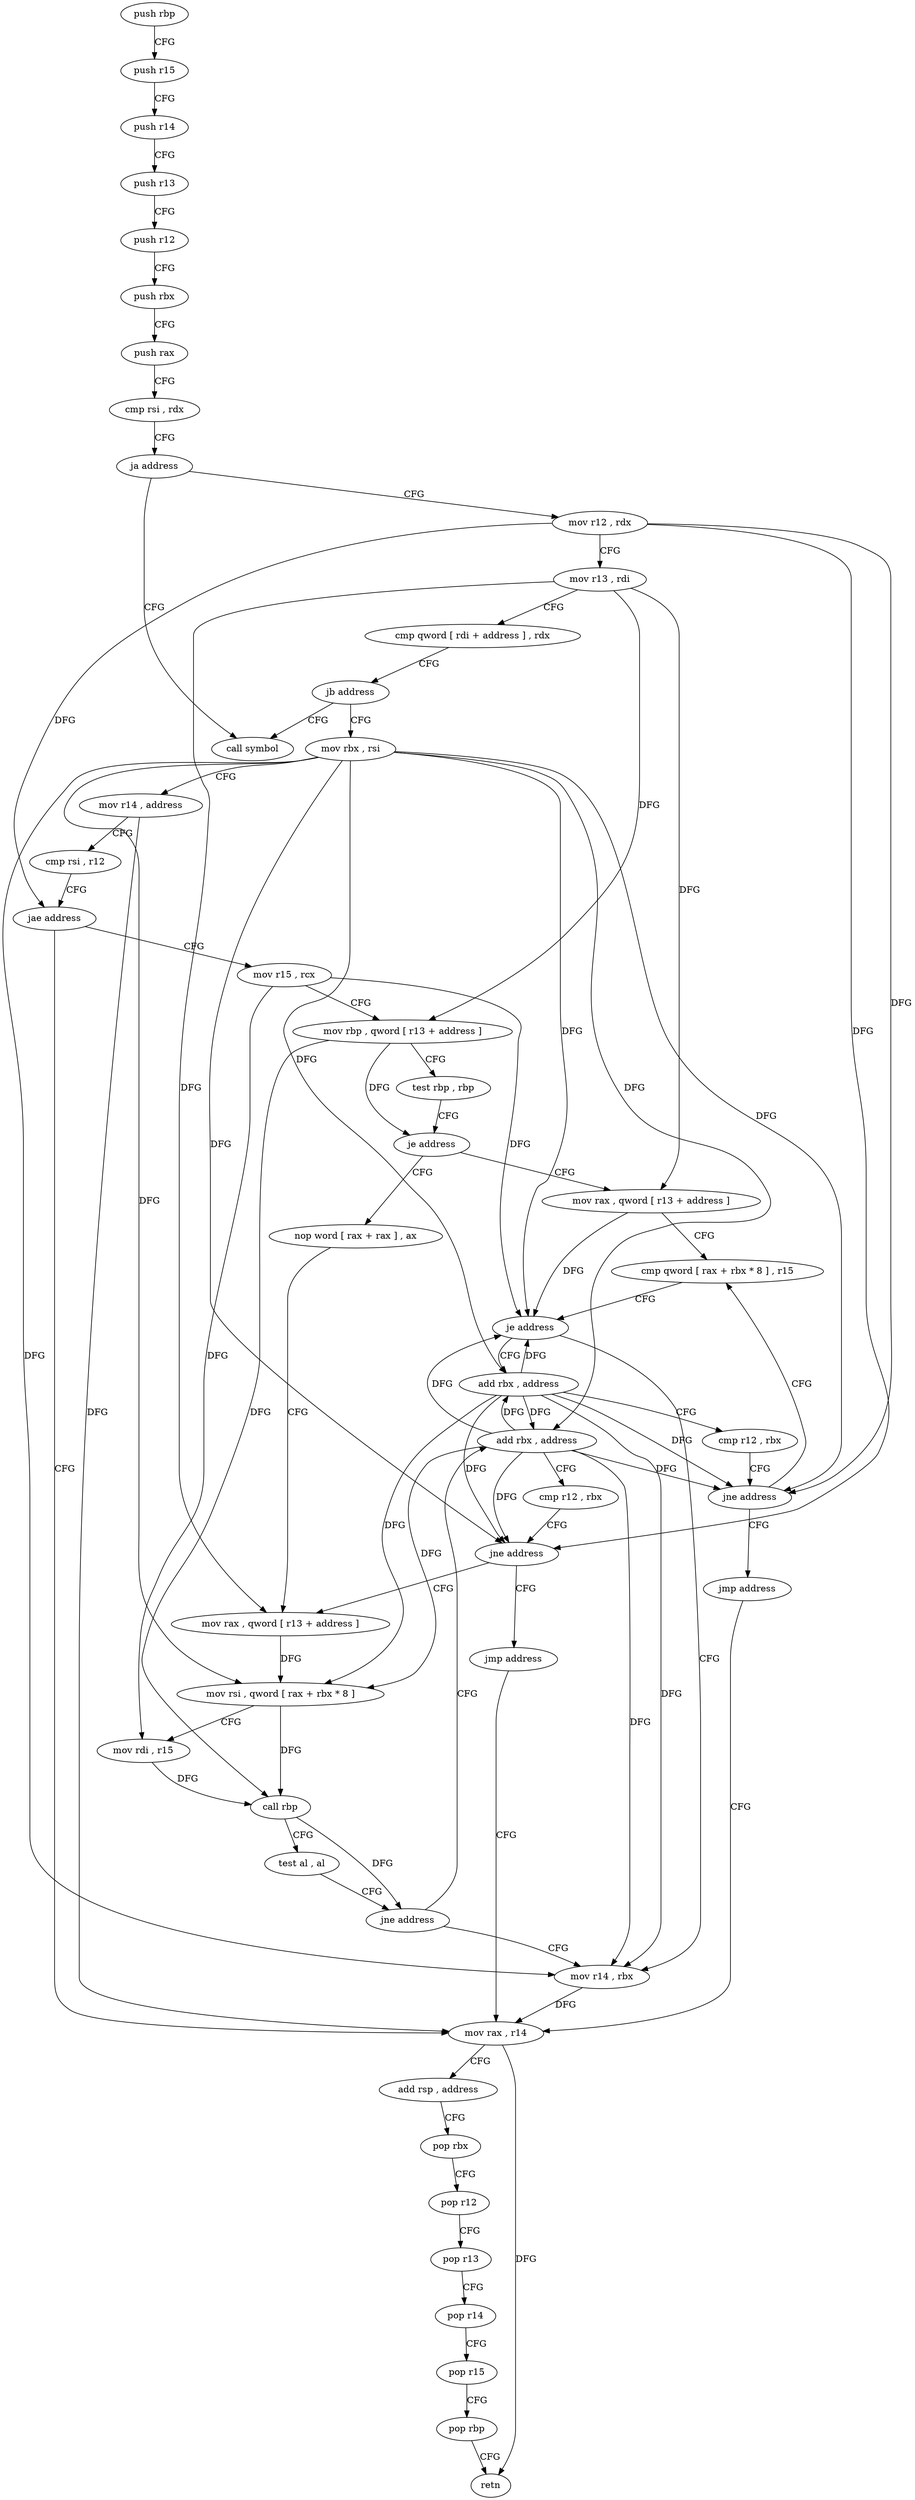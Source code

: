 digraph "func" {
"148912" [label = "push rbp" ]
"148913" [label = "push r15" ]
"148915" [label = "push r14" ]
"148917" [label = "push r13" ]
"148919" [label = "push r12" ]
"148921" [label = "push rbx" ]
"148922" [label = "push rax" ]
"148923" [label = "cmp rsi , rdx" ]
"148926" [label = "ja address" ]
"149046" [label = "call symbol" ]
"148928" [label = "mov r12 , rdx" ]
"148931" [label = "mov r13 , rdi" ]
"148934" [label = "cmp qword [ rdi + address ] , rdx" ]
"148938" [label = "jb address" ]
"148940" [label = "mov rbx , rsi" ]
"148943" [label = "mov r14 , address" ]
"148950" [label = "cmp rsi , r12" ]
"148953" [label = "jae address" ]
"149028" [label = "mov rax , r14" ]
"148955" [label = "mov r15 , rcx" ]
"149031" [label = "add rsp , address" ]
"149035" [label = "pop rbx" ]
"149036" [label = "pop r12" ]
"149038" [label = "pop r13" ]
"149040" [label = "pop r14" ]
"149042" [label = "pop r15" ]
"149044" [label = "pop rbp" ]
"149045" [label = "retn" ]
"148958" [label = "mov rbp , qword [ r13 + address ]" ]
"148962" [label = "test rbp , rbp" ]
"148965" [label = "je address" ]
"149004" [label = "mov rax , qword [ r13 + address ]" ]
"148967" [label = "nop word [ rax + rax ] , ax" ]
"149008" [label = "cmp qword [ rax + rbx * 8 ] , r15" ]
"148976" [label = "mov rax , qword [ r13 + address ]" ]
"149025" [label = "mov r14 , rbx" ]
"149014" [label = "add rbx , address" ]
"149018" [label = "cmp r12 , rbx" ]
"149021" [label = "jne address" ]
"149023" [label = "jmp address" ]
"148993" [label = "add rbx , address" ]
"148997" [label = "cmp r12 , rbx" ]
"149000" [label = "jne address" ]
"149002" [label = "jmp address" ]
"149012" [label = "je address" ]
"148980" [label = "mov rsi , qword [ rax + rbx * 8 ]" ]
"148984" [label = "mov rdi , r15" ]
"148987" [label = "call rbp" ]
"148989" [label = "test al , al" ]
"148991" [label = "jne address" ]
"148912" -> "148913" [ label = "CFG" ]
"148913" -> "148915" [ label = "CFG" ]
"148915" -> "148917" [ label = "CFG" ]
"148917" -> "148919" [ label = "CFG" ]
"148919" -> "148921" [ label = "CFG" ]
"148921" -> "148922" [ label = "CFG" ]
"148922" -> "148923" [ label = "CFG" ]
"148923" -> "148926" [ label = "CFG" ]
"148926" -> "149046" [ label = "CFG" ]
"148926" -> "148928" [ label = "CFG" ]
"148928" -> "148931" [ label = "CFG" ]
"148928" -> "148953" [ label = "DFG" ]
"148928" -> "149021" [ label = "DFG" ]
"148928" -> "149000" [ label = "DFG" ]
"148931" -> "148934" [ label = "CFG" ]
"148931" -> "148958" [ label = "DFG" ]
"148931" -> "149004" [ label = "DFG" ]
"148931" -> "148976" [ label = "DFG" ]
"148934" -> "148938" [ label = "CFG" ]
"148938" -> "149046" [ label = "CFG" ]
"148938" -> "148940" [ label = "CFG" ]
"148940" -> "148943" [ label = "CFG" ]
"148940" -> "149012" [ label = "DFG" ]
"148940" -> "148980" [ label = "DFG" ]
"148940" -> "149025" [ label = "DFG" ]
"148940" -> "149014" [ label = "DFG" ]
"148940" -> "149021" [ label = "DFG" ]
"148940" -> "148993" [ label = "DFG" ]
"148940" -> "149000" [ label = "DFG" ]
"148943" -> "148950" [ label = "CFG" ]
"148943" -> "149028" [ label = "DFG" ]
"148950" -> "148953" [ label = "CFG" ]
"148953" -> "149028" [ label = "CFG" ]
"148953" -> "148955" [ label = "CFG" ]
"149028" -> "149031" [ label = "CFG" ]
"149028" -> "149045" [ label = "DFG" ]
"148955" -> "148958" [ label = "CFG" ]
"148955" -> "149012" [ label = "DFG" ]
"148955" -> "148984" [ label = "DFG" ]
"149031" -> "149035" [ label = "CFG" ]
"149035" -> "149036" [ label = "CFG" ]
"149036" -> "149038" [ label = "CFG" ]
"149038" -> "149040" [ label = "CFG" ]
"149040" -> "149042" [ label = "CFG" ]
"149042" -> "149044" [ label = "CFG" ]
"149044" -> "149045" [ label = "CFG" ]
"148958" -> "148962" [ label = "CFG" ]
"148958" -> "148965" [ label = "DFG" ]
"148958" -> "148987" [ label = "DFG" ]
"148962" -> "148965" [ label = "CFG" ]
"148965" -> "149004" [ label = "CFG" ]
"148965" -> "148967" [ label = "CFG" ]
"149004" -> "149008" [ label = "CFG" ]
"149004" -> "149012" [ label = "DFG" ]
"148967" -> "148976" [ label = "CFG" ]
"149008" -> "149012" [ label = "CFG" ]
"148976" -> "148980" [ label = "DFG" ]
"149025" -> "149028" [ label = "DFG" ]
"149014" -> "149018" [ label = "CFG" ]
"149014" -> "148980" [ label = "DFG" ]
"149014" -> "149025" [ label = "DFG" ]
"149014" -> "149012" [ label = "DFG" ]
"149014" -> "149021" [ label = "DFG" ]
"149014" -> "148993" [ label = "DFG" ]
"149014" -> "149000" [ label = "DFG" ]
"149018" -> "149021" [ label = "CFG" ]
"149021" -> "149008" [ label = "CFG" ]
"149021" -> "149023" [ label = "CFG" ]
"149023" -> "149028" [ label = "CFG" ]
"148993" -> "148997" [ label = "CFG" ]
"148993" -> "148980" [ label = "DFG" ]
"148993" -> "149025" [ label = "DFG" ]
"148993" -> "149014" [ label = "DFG" ]
"148993" -> "149021" [ label = "DFG" ]
"148993" -> "149012" [ label = "DFG" ]
"148993" -> "149000" [ label = "DFG" ]
"148997" -> "149000" [ label = "CFG" ]
"149000" -> "148976" [ label = "CFG" ]
"149000" -> "149002" [ label = "CFG" ]
"149002" -> "149028" [ label = "CFG" ]
"149012" -> "149025" [ label = "CFG" ]
"149012" -> "149014" [ label = "CFG" ]
"148980" -> "148984" [ label = "CFG" ]
"148980" -> "148987" [ label = "DFG" ]
"148984" -> "148987" [ label = "DFG" ]
"148987" -> "148989" [ label = "CFG" ]
"148987" -> "148991" [ label = "DFG" ]
"148989" -> "148991" [ label = "CFG" ]
"148991" -> "149025" [ label = "CFG" ]
"148991" -> "148993" [ label = "CFG" ]
}
